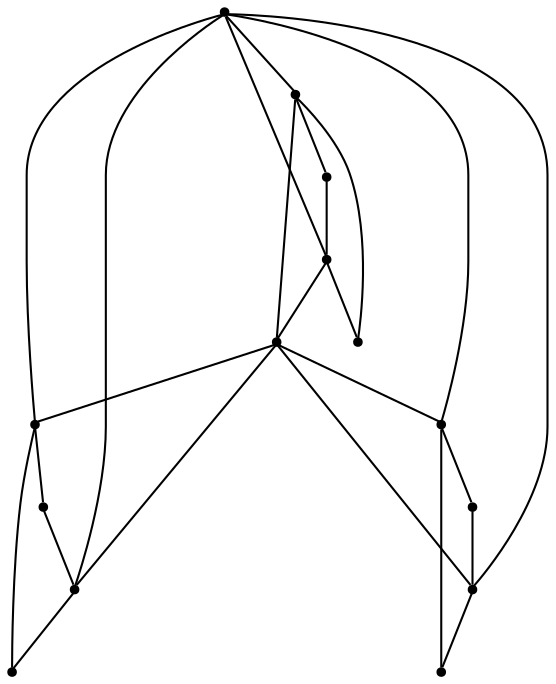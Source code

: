 graph {
  node [shape=point,comment="{\"directed\":false,\"doi\":\"10.1007/978-3-031-49272-3_1\",\"figure\":\"1 (1)\"}"]

  v0 [pos="1214.336089948543,451.331672022291"]
  v1 [pos="1049.9339430511022,245.82857796600342"]
  v2 [pos="1049.933943051102,410.22781183116706"]
  v3 [pos="1049.933943051102,328.0301621411477"]
  v4 [pos="1091.03423734462,286.92628605311415"]
  v5 [pos="1091.03423734462,451.331672022291"]
  v6 [pos="1091.03423734462,615.7298566914213"]
  v7 [pos="1049.9339430511022,574.633189851889"]
  v8 [pos="885.5296023532507,451.33167202229095"]
  v9 [pos="1049.933943051102,492.4283388618232"]
  v10 [pos="1049.933943051102,656.8305931398098"]
  v11 [pos="1008.8336169633756,286.92628605311415"]
  v12 [pos="1008.8336169633756,451.33167202229095"]
  v13 [pos="1008.8336169633756,615.7298566914213"]

  v0 -- v1 [id="-1",pos="1214.336089948543,451.331672022291 1214.3351679164864,337.8389686808888 1140.731828784834,245.82956357439832 1049.9339430511022,245.82857796600342"]
  v8 -- v7 [id="-2",pos="885.5296023532507,451.33167202229095 885.5286167327764,519.4281588190142 959.1361526999968,574.6320850166722 1049.9339430511022,574.633189851889"]
  v8 -- v9 [id="-3",pos="885.5296023532507,451.33167202229095 885.5286167327764,474.02979619154 959.1361526999968,492.4325038521371 1049.933943051102,492.4283388618232"]
  v8 -- v10 [id="-4",pos="885.5296023532507,451.33167202229095 885.5286167327764,564.8264896526692 959.1361526999968,656.8316820781171 1049.933943051102,656.8305931398098"]
  v13 -- v10 [id="-5",pos="1008.8336169633756,615.7298566914213 1008.8357153811596,638.4331553047435 1027.2344517462886,656.8358629653405 1049.933943051102,656.8305931398098"]
  v12 -- v9 [id="-6",pos="1008.8336169633756,451.33167202229095 1008.8357153811596,474.02985977917837 1027.2344517462886,492.4325674397754 1049.933943051102,492.4283388618232"]
  v11 -- v3 [id="-7",pos="1008.8336169633756,286.92628605311415 1008.8357153811596,309.6265960474325 1027.2344517462886,328.0251069238965 1049.933943051102,328.0301621411477"]
  v10 -- v6 [id="-8",pos="1049.933943051102,656.8305931398098 1072.633338973289,656.8358629653405 1091.0321389268358,638.4331553047435 1091.03423734462,615.7298566914213"]
  v7 -- v13 [id="-9",pos="1049.9339430511022,574.633189851889 1027.2344517462886,574.6321168104914 1008.8357153811596,593.0348244710885 1008.8336169633756,615.7298566914213"]
  v9 -- v5 [id="-10",pos="1049.933943051102,492.4283388618232 1072.633338973289,492.4325674397754 1091.0321389268358,474.02985977917837 1091.03423734462,451.331672022291"]
  v2 -- v12 [id="-11",pos="1049.933943051102,410.22781183116706 1027.2344517462886,410.2329862752402 1008.8357153811596,428.63152894552337 1008.8336169633756,451.33167202229095"]
  v3 -- v4 [id="-12",pos="1049.933943051102,328.0301621411477 1072.633338973289,328.0251069238965 1091.0321389268358,309.6265960474325 1091.03423734462,286.92628605311415"]
  v1 -- v11 [id="-13",pos="1049.9339430511022,245.82857796600342 1027.2344517462886,245.82969074967514 1008.8357153811596,264.228201626139 1008.8336169633756,286.92628605311415"]
  v10 -- v0 [id="-14",pos="1049.933943051102,656.8305931398098 1140.731828784834,656.8316820781171 1214.3351679164864,564.8264896526692 1214.336089948543,451.331672022291"]
  v7 -- v0 [id="-15",pos="1049.9339430511022,574.633189851889 1140.731828784834,574.6320850166722 1214.3351679164864,519.4281588190142 1214.336089948543,451.331672022291"]
  v9 -- v0 [id="-16",pos="1049.933943051102,492.4283388618232 1140.731828784834,492.4325038521371 1214.3351679164864,474.02979619154 1214.336089948543,451.331672022291"]
  v2 -- v8 [id="-17",pos="1049.933943051102,410.22781183116706 959.1361526999968,410.23292268760184 885.5286167327764,428.631465357885 885.5296023532507,451.33167202229095"]
  v3 -- v8 [id="-18",pos="1049.933943051102,328.0301621411477 959.1361526999968,328.0291765327528 885.5286167327764,383.2331027304108 885.5296023532507,451.33167202229095"]
  v1 -- v8 [id="-19",pos="1049.9339430511022,245.82857796600342 959.1361526999968,245.82956357439832 885.5286167327764,337.8389686808888 885.5296023532507,451.33167202229095"]
  v6 -- v7 [id="-20",pos="1091.03423734462,615.7298566914213 1091.0321389268358,593.0348244710885 1072.633338973289,574.6321168104914 1049.9339430511022,574.633189851889"]
  v5 -- v2 [id="-21",pos="1091.03423734462,451.331672022291 1091.0321389268358,428.63152894552337 1072.633338973289,410.2329862752402 1049.933943051102,410.22781183116706"]
  v4 -- v1 [id="-22",pos="1091.03423734462,286.92628605311415 1091.0321389268358,264.228201626139 1072.633338973289,245.82969074967514 1049.9339430511022,245.82857796600342"]
  v0 -- v3 [id="-23",pos="1214.336089948543,451.331672022291 1214.3351679164864,383.2331027304108 1140.731828784834,328.0291765327528 1049.933943051102,328.0301621411477"]
  v0 -- v2 [id="-24",pos="1214.336089948543,451.331672022291 1214.3351679164864,428.631465357885 1140.731828784834,410.23292268760184 1049.933943051102,410.22781183116706"]
}